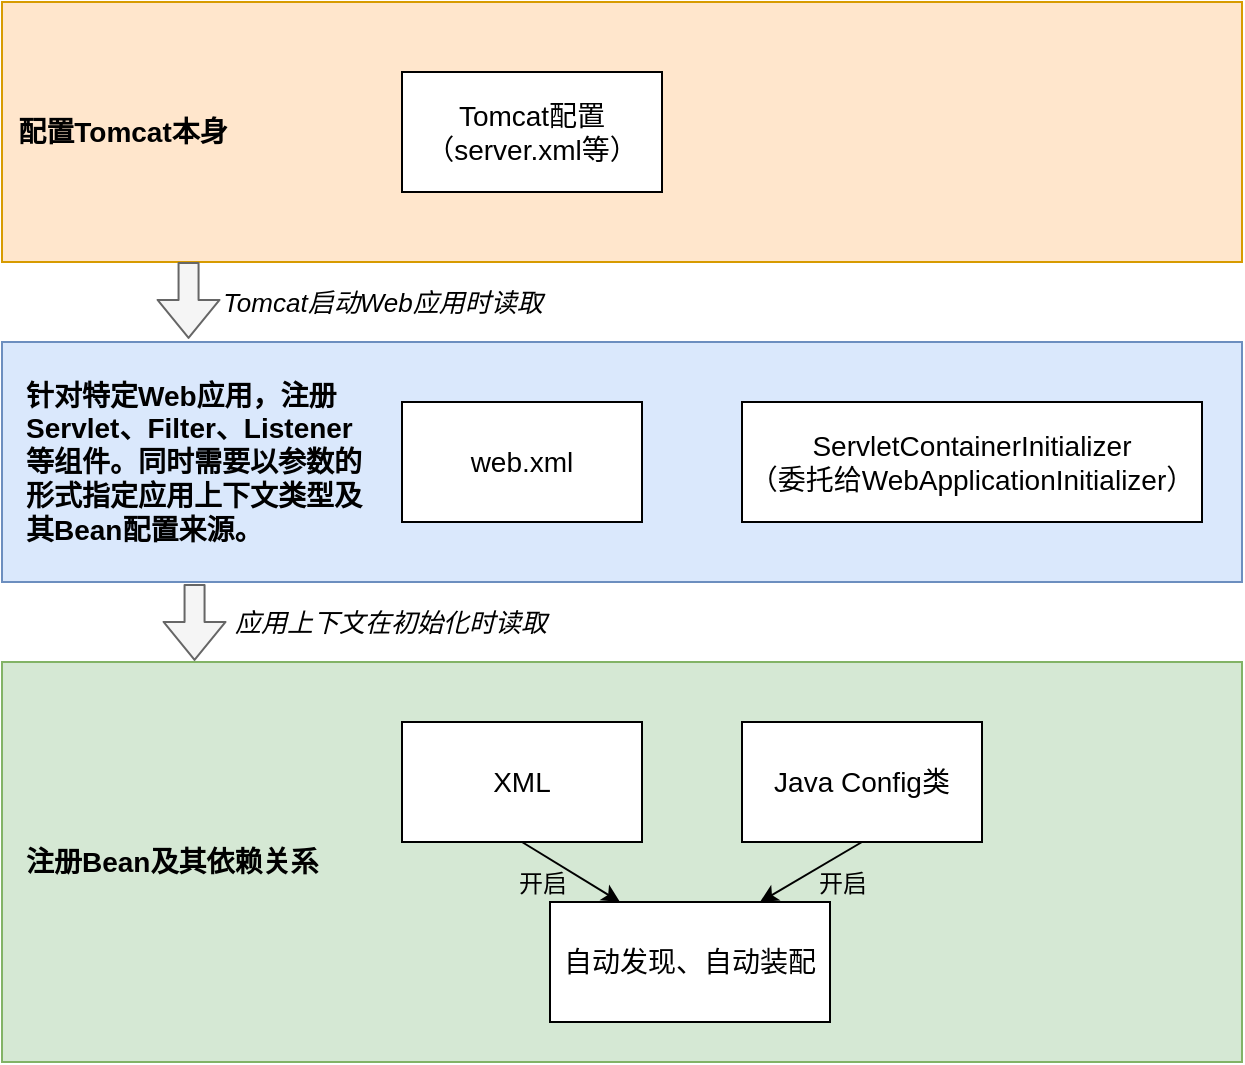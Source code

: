 <mxfile version="13.6.2" type="github">
  <diagram id="o_NL61afROuFLl70s8G4" name="Page-1">
    <mxGraphModel dx="1038" dy="1717" grid="1" gridSize="10" guides="1" tooltips="1" connect="1" arrows="1" fold="1" page="1" pageScale="1" pageWidth="827" pageHeight="1169" math="0" shadow="0">
      <root>
        <mxCell id="0" />
        <mxCell id="1" parent="0" />
        <mxCell id="zePSdAftIlaU02tllaVw-1" value="" style="rounded=0;whiteSpace=wrap;html=1;fontSize=14;fillColor=#d5e8d4;strokeColor=#82b366;" vertex="1" parent="1">
          <mxGeometry y="310" width="620" height="200" as="geometry" />
        </mxCell>
        <mxCell id="zePSdAftIlaU02tllaVw-2" value="" style="rounded=0;whiteSpace=wrap;html=1;fontSize=14;fillColor=#dae8fc;strokeColor=#6c8ebf;" vertex="1" parent="1">
          <mxGeometry y="150" width="620" height="120" as="geometry" />
        </mxCell>
        <mxCell id="zePSdAftIlaU02tllaVw-3" value="" style="rounded=0;whiteSpace=wrap;html=1;fontSize=14;fillColor=#ffe6cc;strokeColor=#d79b00;" vertex="1" parent="1">
          <mxGeometry y="-20" width="620" height="130" as="geometry" />
        </mxCell>
        <mxCell id="zePSdAftIlaU02tllaVw-4" value="web.xml" style="rounded=0;whiteSpace=wrap;html=1;fontSize=14;" vertex="1" parent="1">
          <mxGeometry x="200" y="180" width="120" height="60" as="geometry" />
        </mxCell>
        <mxCell id="zePSdAftIlaU02tllaVw-5" value="ServletContainerInitializer&lt;br&gt;（委托给WebApplicationInitializer）" style="rounded=0;whiteSpace=wrap;html=1;fontSize=14;" vertex="1" parent="1">
          <mxGeometry x="370" y="180" width="230" height="60" as="geometry" />
        </mxCell>
        <mxCell id="zePSdAftIlaU02tllaVw-6" style="rounded=0;orthogonalLoop=1;jettySize=auto;html=1;exitX=0.5;exitY=1;exitDx=0;exitDy=0;entryX=0.25;entryY=0;entryDx=0;entryDy=0;fontSize=14;" edge="1" parent="1" source="zePSdAftIlaU02tllaVw-7" target="zePSdAftIlaU02tllaVw-10">
          <mxGeometry relative="1" as="geometry" />
        </mxCell>
        <mxCell id="zePSdAftIlaU02tllaVw-7" value="XML" style="rounded=0;whiteSpace=wrap;html=1;fontSize=14;" vertex="1" parent="1">
          <mxGeometry x="200" y="340" width="120" height="60" as="geometry" />
        </mxCell>
        <mxCell id="zePSdAftIlaU02tllaVw-8" style="edgeStyle=none;rounded=0;orthogonalLoop=1;jettySize=auto;html=1;exitX=0.5;exitY=1;exitDx=0;exitDy=0;entryX=0.75;entryY=0;entryDx=0;entryDy=0;fontSize=14;" edge="1" parent="1" source="zePSdAftIlaU02tllaVw-9" target="zePSdAftIlaU02tllaVw-10">
          <mxGeometry relative="1" as="geometry" />
        </mxCell>
        <mxCell id="zePSdAftIlaU02tllaVw-9" value="Java Config类" style="rounded=0;whiteSpace=wrap;html=1;fontSize=14;" vertex="1" parent="1">
          <mxGeometry x="370" y="340" width="120" height="60" as="geometry" />
        </mxCell>
        <mxCell id="zePSdAftIlaU02tllaVw-10" value="自动发现、自动装配" style="rounded=0;whiteSpace=wrap;html=1;fontSize=14;" vertex="1" parent="1">
          <mxGeometry x="274" y="430" width="140" height="60" as="geometry" />
        </mxCell>
        <mxCell id="zePSdAftIlaU02tllaVw-11" value="Tomcat配置（server.xml等）" style="rounded=0;whiteSpace=wrap;html=1;fontSize=14;" vertex="1" parent="1">
          <mxGeometry x="200" y="15" width="130" height="60" as="geometry" />
        </mxCell>
        <mxCell id="zePSdAftIlaU02tllaVw-12" value="配置Tomcat本身" style="text;html=1;align=center;verticalAlign=middle;resizable=0;points=[];autosize=1;fontSize=14;fontStyle=1" vertex="1" parent="1">
          <mxGeometry y="35" width="120" height="20" as="geometry" />
        </mxCell>
        <mxCell id="zePSdAftIlaU02tllaVw-13" value="针对特定Web应用，注册&lt;br&gt;Servlet、Filter、Listener&lt;br&gt;等组件。同时需要以参数的&lt;br&gt;形式指定应用上下文类型及&lt;br&gt;其Bean配置来源。" style="text;html=1;align=left;verticalAlign=middle;resizable=0;points=[];autosize=1;fontSize=14;fontStyle=1" vertex="1" parent="1">
          <mxGeometry x="10" y="165" width="180" height="90" as="geometry" />
        </mxCell>
        <mxCell id="zePSdAftIlaU02tllaVw-14" value="注册Bean及其依赖关系" style="text;html=1;align=left;verticalAlign=middle;resizable=0;points=[];autosize=1;fontSize=14;fontStyle=1" vertex="1" parent="1">
          <mxGeometry x="10" y="400" width="160" height="20" as="geometry" />
        </mxCell>
        <mxCell id="zePSdAftIlaU02tllaVw-15" value="&lt;font style=&quot;font-size: 12px&quot;&gt;开启&lt;/font&gt;" style="text;html=1;align=center;verticalAlign=middle;resizable=0;points=[];autosize=1;fontSize=14;" vertex="1" parent="1">
          <mxGeometry x="250" y="410" width="40" height="20" as="geometry" />
        </mxCell>
        <mxCell id="zePSdAftIlaU02tllaVw-16" value="&lt;font style=&quot;font-size: 12px&quot;&gt;开启&lt;/font&gt;" style="text;html=1;align=center;verticalAlign=middle;resizable=0;points=[];autosize=1;fontSize=14;" vertex="1" parent="1">
          <mxGeometry x="400" y="410" width="40" height="20" as="geometry" />
        </mxCell>
        <mxCell id="zePSdAftIlaU02tllaVw-19" value="" style="shape=flexArrow;endArrow=classic;html=1;entryX=0.194;entryY=-0.013;entryDx=0;entryDy=0;entryPerimeter=0;exitX=0.194;exitY=1;exitDx=0;exitDy=0;exitPerimeter=0;fillColor=#f5f5f5;strokeColor=#666666;" edge="1" parent="1">
          <mxGeometry width="50" height="50" relative="1" as="geometry">
            <mxPoint x="93.28" y="110" as="sourcePoint" />
            <mxPoint x="93.28" y="148.44" as="targetPoint" />
          </mxGeometry>
        </mxCell>
        <mxCell id="zePSdAftIlaU02tllaVw-20" value="" style="shape=flexArrow;endArrow=classic;html=1;entryX=0.194;entryY=-0.013;entryDx=0;entryDy=0;entryPerimeter=0;exitX=0.194;exitY=1;exitDx=0;exitDy=0;exitPerimeter=0;fillColor=#f5f5f5;strokeColor=#666666;" edge="1" parent="1">
          <mxGeometry width="50" height="50" relative="1" as="geometry">
            <mxPoint x="96.28" y="271" as="sourcePoint" />
            <mxPoint x="96.28" y="309.44" as="targetPoint" />
          </mxGeometry>
        </mxCell>
        <mxCell id="zePSdAftIlaU02tllaVw-21" value="Tomcat启动Web应用时读取" style="text;html=1;align=center;verticalAlign=middle;resizable=0;points=[];autosize=1;fontStyle=2;fontSize=13;" vertex="1" parent="1">
          <mxGeometry x="100" y="120" width="180" height="20" as="geometry" />
        </mxCell>
        <mxCell id="zePSdAftIlaU02tllaVw-22" value="应用上下文在初始化时读取" style="text;html=1;align=center;verticalAlign=middle;resizable=0;points=[];autosize=1;fontStyle=2;fontSize=13;" vertex="1" parent="1">
          <mxGeometry x="109" y="280" width="170" height="20" as="geometry" />
        </mxCell>
      </root>
    </mxGraphModel>
  </diagram>
</mxfile>
